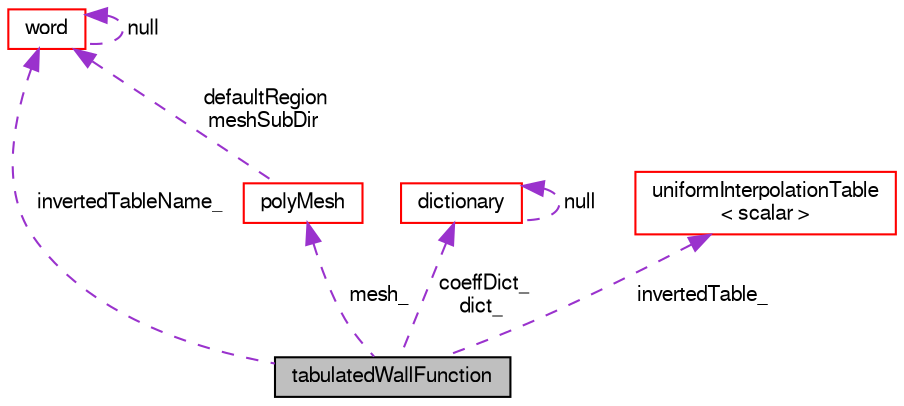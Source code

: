 digraph "tabulatedWallFunction"
{
  bgcolor="transparent";
  edge [fontname="FreeSans",fontsize="10",labelfontname="FreeSans",labelfontsize="10"];
  node [fontname="FreeSans",fontsize="10",shape=record];
  Node3 [label="tabulatedWallFunction",height=0.2,width=0.4,color="black", fillcolor="grey75", style="filled", fontcolor="black"];
  Node4 -> Node3 [dir="back",color="darkorchid3",fontsize="10",style="dashed",label=" mesh_" ,fontname="FreeSans"];
  Node4 [label="polyMesh",height=0.2,width=0.4,color="red",URL="$a27410.html",tooltip="Mesh consisting of general polyhedral cells. "];
  Node15 -> Node4 [dir="back",color="darkorchid3",fontsize="10",style="dashed",label=" defaultRegion\nmeshSubDir" ,fontname="FreeSans"];
  Node15 [label="word",height=0.2,width=0.4,color="red",URL="$a28258.html",tooltip="A class for handling words, derived from string. "];
  Node15 -> Node15 [dir="back",color="darkorchid3",fontsize="10",style="dashed",label=" null" ,fontname="FreeSans"];
  Node18 -> Node3 [dir="back",color="darkorchid3",fontsize="10",style="dashed",label=" coeffDict_\ndict_" ,fontname="FreeSans"];
  Node18 [label="dictionary",height=0.2,width=0.4,color="red",URL="$a26014.html",tooltip="A list of keyword definitions, which are a keyword followed by any number of values (e..."];
  Node18 -> Node18 [dir="back",color="darkorchid3",fontsize="10",style="dashed",label=" null" ,fontname="FreeSans"];
  Node15 -> Node3 [dir="back",color="darkorchid3",fontsize="10",style="dashed",label=" invertedTableName_" ,fontname="FreeSans"];
  Node31 -> Node3 [dir="back",color="darkorchid3",fontsize="10",style="dashed",label=" invertedTable_" ,fontname="FreeSans"];
  Node31 [label="uniformInterpolationTable\l\< scalar \>",height=0.2,width=0.4,color="red",URL="$a26770.html"];
}
